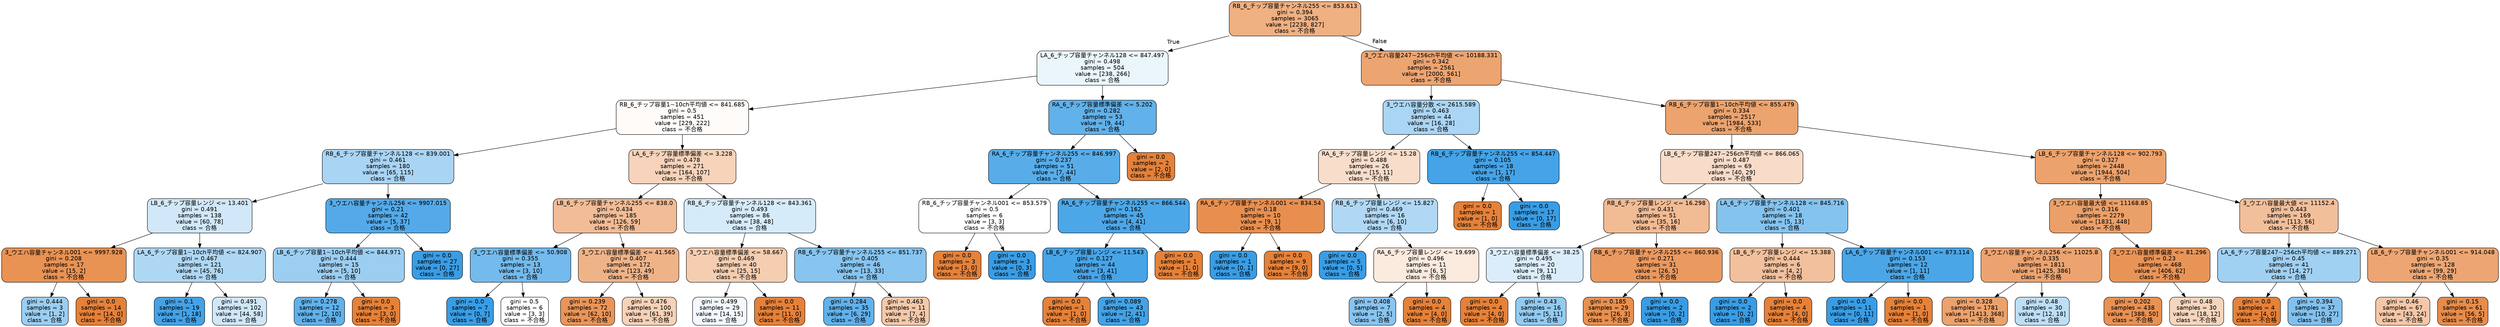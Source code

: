 digraph Tree {
node [shape=box, style="filled, rounded", color="black", fontname="helvetica"] ;
edge [fontname="helvetica"] ;
0 [label="RB_6_チップ容量チャンネル255 <= 853.613\ngini = 0.394\nsamples = 3065\nvalue = [2238, 827]\nclass = 不合格", fillcolor="#efb082"] ;
1 [label="LA_6_チップ容量チャンネル128 <= 847.497\ngini = 0.498\nsamples = 504\nvalue = [238, 266]\nclass = 合格", fillcolor="#eaf5fc"] ;
0 -> 1 [labeldistance=2.5, labelangle=45, headlabel="True"] ;
2 [label="RB_6_チップ容量1~10ch平均値 <= 841.685\ngini = 0.5\nsamples = 451\nvalue = [229, 222]\nclass = 不合格", fillcolor="#fefbf9"] ;
1 -> 2 ;
3 [label="RB_6_チップ容量チャンネル128 <= 839.001\ngini = 0.461\nsamples = 180\nvalue = [65, 115]\nclass = 合格", fillcolor="#a9d4f4"] ;
2 -> 3 ;
4 [label="LB_6_チップ容量レンジ <= 13.401\ngini = 0.491\nsamples = 138\nvalue = [60, 78]\nclass = 合格", fillcolor="#d1e8f9"] ;
3 -> 4 ;
5 [label="3_ウエハ容量チャンネル001 <= 9997.928\ngini = 0.208\nsamples = 17\nvalue = [15, 2]\nclass = 不合格", fillcolor="#e89253"] ;
4 -> 5 ;
6 [label="gini = 0.444\nsamples = 3\nvalue = [1, 2]\nclass = 合格", fillcolor="#9ccef2"] ;
5 -> 6 ;
7 [label="gini = 0.0\nsamples = 14\nvalue = [14, 0]\nclass = 不合格", fillcolor="#e58139"] ;
5 -> 7 ;
8 [label="LA_6_チップ容量1~10ch平均値 <= 824.907\ngini = 0.467\nsamples = 121\nvalue = [45, 76]\nclass = 合格", fillcolor="#aed7f4"] ;
4 -> 8 ;
9 [label="gini = 0.1\nsamples = 19\nvalue = [1, 18]\nclass = 合格", fillcolor="#44a2e6"] ;
8 -> 9 ;
10 [label="gini = 0.491\nsamples = 102\nvalue = [44, 58]\nclass = 合格", fillcolor="#cfe7f9"] ;
8 -> 10 ;
11 [label="3_ウエハ容量チャンネル256 <= 9907.015\ngini = 0.21\nsamples = 42\nvalue = [5, 37]\nclass = 合格", fillcolor="#54aae9"] ;
3 -> 11 ;
12 [label="LB_6_チップ容量1~10ch平均値 <= 844.971\ngini = 0.444\nsamples = 15\nvalue = [5, 10]\nclass = 合格", fillcolor="#9ccef2"] ;
11 -> 12 ;
13 [label="gini = 0.278\nsamples = 12\nvalue = [2, 10]\nclass = 合格", fillcolor="#61b1ea"] ;
12 -> 13 ;
14 [label="gini = 0.0\nsamples = 3\nvalue = [3, 0]\nclass = 不合格", fillcolor="#e58139"] ;
12 -> 14 ;
15 [label="gini = 0.0\nsamples = 27\nvalue = [0, 27]\nclass = 合格", fillcolor="#399de5"] ;
11 -> 15 ;
16 [label="LA_6_チップ容量標準偏差 <= 3.228\ngini = 0.478\nsamples = 271\nvalue = [164, 107]\nclass = 不合格", fillcolor="#f6d3ba"] ;
2 -> 16 ;
17 [label="LB_6_チップ容量チャンネル255 <= 838.0\ngini = 0.434\nsamples = 185\nvalue = [126, 59]\nclass = 不合格", fillcolor="#f1bc96"] ;
16 -> 17 ;
18 [label="3_ウエハ容量標準偏差 <= 50.908\ngini = 0.355\nsamples = 13\nvalue = [3, 10]\nclass = 合格", fillcolor="#74baed"] ;
17 -> 18 ;
19 [label="gini = 0.0\nsamples = 7\nvalue = [0, 7]\nclass = 合格", fillcolor="#399de5"] ;
18 -> 19 ;
20 [label="gini = 0.5\nsamples = 6\nvalue = [3, 3]\nclass = 不合格", fillcolor="#ffffff"] ;
18 -> 20 ;
21 [label="3_ウエハ容量標準偏差 <= 41.565\ngini = 0.407\nsamples = 172\nvalue = [123, 49]\nclass = 不合格", fillcolor="#efb388"] ;
17 -> 21 ;
22 [label="gini = 0.239\nsamples = 72\nvalue = [62, 10]\nclass = 不合格", fillcolor="#e99559"] ;
21 -> 22 ;
23 [label="gini = 0.476\nsamples = 100\nvalue = [61, 39]\nclass = 不合格", fillcolor="#f6d2b8"] ;
21 -> 23 ;
24 [label="RB_6_チップ容量チャンネル128 <= 843.361\ngini = 0.493\nsamples = 86\nvalue = [38, 48]\nclass = 合格", fillcolor="#d6ebfa"] ;
16 -> 24 ;
25 [label="3_ウエハ容量標準偏差 <= 58.667\ngini = 0.469\nsamples = 40\nvalue = [25, 15]\nclass = 不合格", fillcolor="#f5cdb0"] ;
24 -> 25 ;
26 [label="gini = 0.499\nsamples = 29\nvalue = [14, 15]\nclass = 合格", fillcolor="#f2f8fd"] ;
25 -> 26 ;
27 [label="gini = 0.0\nsamples = 11\nvalue = [11, 0]\nclass = 不合格", fillcolor="#e58139"] ;
25 -> 27 ;
28 [label="RB_6_チップ容量チャンネル255 <= 851.737\ngini = 0.405\nsamples = 46\nvalue = [13, 33]\nclass = 合格", fillcolor="#87c4ef"] ;
24 -> 28 ;
29 [label="gini = 0.284\nsamples = 35\nvalue = [6, 29]\nclass = 合格", fillcolor="#62b1ea"] ;
28 -> 29 ;
30 [label="gini = 0.463\nsamples = 11\nvalue = [7, 4]\nclass = 不合格", fillcolor="#f4c9aa"] ;
28 -> 30 ;
31 [label="RA_6_チップ容量標準偏差 <= 5.202\ngini = 0.282\nsamples = 53\nvalue = [9, 44]\nclass = 合格", fillcolor="#61b1ea"] ;
1 -> 31 ;
32 [label="RA_6_チップ容量チャンネル255 <= 846.997\ngini = 0.237\nsamples = 51\nvalue = [7, 44]\nclass = 合格", fillcolor="#58ade9"] ;
31 -> 32 ;
33 [label="RB_6_チップ容量チャンネル001 <= 853.579\ngini = 0.5\nsamples = 6\nvalue = [3, 3]\nclass = 不合格", fillcolor="#ffffff"] ;
32 -> 33 ;
34 [label="gini = 0.0\nsamples = 3\nvalue = [3, 0]\nclass = 不合格", fillcolor="#e58139"] ;
33 -> 34 ;
35 [label="gini = 0.0\nsamples = 3\nvalue = [0, 3]\nclass = 合格", fillcolor="#399de5"] ;
33 -> 35 ;
36 [label="RA_6_チップ容量チャンネル255 <= 866.544\ngini = 0.162\nsamples = 45\nvalue = [4, 41]\nclass = 合格", fillcolor="#4ca7e8"] ;
32 -> 36 ;
37 [label="LB_6_チップ容量レンジ <= 11.543\ngini = 0.127\nsamples = 44\nvalue = [3, 41]\nclass = 合格", fillcolor="#47a4e7"] ;
36 -> 37 ;
38 [label="gini = 0.0\nsamples = 1\nvalue = [1, 0]\nclass = 不合格", fillcolor="#e58139"] ;
37 -> 38 ;
39 [label="gini = 0.089\nsamples = 43\nvalue = [2, 41]\nclass = 合格", fillcolor="#43a2e6"] ;
37 -> 39 ;
40 [label="gini = 0.0\nsamples = 1\nvalue = [1, 0]\nclass = 不合格", fillcolor="#e58139"] ;
36 -> 40 ;
41 [label="gini = 0.0\nsamples = 2\nvalue = [2, 0]\nclass = 不合格", fillcolor="#e58139"] ;
31 -> 41 ;
42 [label="3_ウエハ容量247~256ch平均値 <= 10188.331\ngini = 0.342\nsamples = 2561\nvalue = [2000, 561]\nclass = 不合格", fillcolor="#eca471"] ;
0 -> 42 [labeldistance=2.5, labelangle=-45, headlabel="False"] ;
43 [label="3_ウエハ容量分散 <= 2615.589\ngini = 0.463\nsamples = 44\nvalue = [16, 28]\nclass = 合格", fillcolor="#aad5f4"] ;
42 -> 43 ;
44 [label="RA_6_チップ容量レンジ <= 15.28\ngini = 0.488\nsamples = 26\nvalue = [15, 11]\nclass = 不合格", fillcolor="#f8ddca"] ;
43 -> 44 ;
45 [label="RA_6_チップ容量チャンネル001 <= 834.54\ngini = 0.18\nsamples = 10\nvalue = [9, 1]\nclass = 不合格", fillcolor="#e88f4f"] ;
44 -> 45 ;
46 [label="gini = 0.0\nsamples = 1\nvalue = [0, 1]\nclass = 合格", fillcolor="#399de5"] ;
45 -> 46 ;
47 [label="gini = 0.0\nsamples = 9\nvalue = [9, 0]\nclass = 不合格", fillcolor="#e58139"] ;
45 -> 47 ;
48 [label="RB_6_チップ容量レンジ <= 15.827\ngini = 0.469\nsamples = 16\nvalue = [6, 10]\nclass = 合格", fillcolor="#b0d8f5"] ;
44 -> 48 ;
49 [label="gini = 0.0\nsamples = 5\nvalue = [0, 5]\nclass = 合格", fillcolor="#399de5"] ;
48 -> 49 ;
50 [label="RA_6_チップ容量レンジ <= 19.699\ngini = 0.496\nsamples = 11\nvalue = [6, 5]\nclass = 不合格", fillcolor="#fbeade"] ;
48 -> 50 ;
51 [label="gini = 0.408\nsamples = 7\nvalue = [2, 5]\nclass = 合格", fillcolor="#88c4ef"] ;
50 -> 51 ;
52 [label="gini = 0.0\nsamples = 4\nvalue = [4, 0]\nclass = 不合格", fillcolor="#e58139"] ;
50 -> 52 ;
53 [label="RB_6_チップ容量チャンネル255 <= 854.447\ngini = 0.105\nsamples = 18\nvalue = [1, 17]\nclass = 合格", fillcolor="#45a3e7"] ;
43 -> 53 ;
54 [label="gini = 0.0\nsamples = 1\nvalue = [1, 0]\nclass = 不合格", fillcolor="#e58139"] ;
53 -> 54 ;
55 [label="gini = 0.0\nsamples = 17\nvalue = [0, 17]\nclass = 合格", fillcolor="#399de5"] ;
53 -> 55 ;
56 [label="RB_6_チップ容量1~10ch平均値 <= 855.479\ngini = 0.334\nsamples = 2517\nvalue = [1984, 533]\nclass = 不合格", fillcolor="#eca36e"] ;
42 -> 56 ;
57 [label="LB_6_チップ容量247~256ch平均値 <= 866.065\ngini = 0.487\nsamples = 69\nvalue = [40, 29]\nclass = 不合格", fillcolor="#f8dcc9"] ;
56 -> 57 ;
58 [label="RB_6_チップ容量レンジ <= 16.298\ngini = 0.431\nsamples = 51\nvalue = [35, 16]\nclass = 不合格", fillcolor="#f1bb94"] ;
57 -> 58 ;
59 [label="3_ウエハ容量標準偏差 <= 38.25\ngini = 0.495\nsamples = 20\nvalue = [9, 11]\nclass = 合格", fillcolor="#dbedfa"] ;
58 -> 59 ;
60 [label="gini = 0.0\nsamples = 4\nvalue = [4, 0]\nclass = 不合格", fillcolor="#e58139"] ;
59 -> 60 ;
61 [label="gini = 0.43\nsamples = 16\nvalue = [5, 11]\nclass = 合格", fillcolor="#93caf1"] ;
59 -> 61 ;
62 [label="RB_6_チップ容量チャンネル255 <= 860.936\ngini = 0.271\nsamples = 31\nvalue = [26, 5]\nclass = 不合格", fillcolor="#ea995f"] ;
58 -> 62 ;
63 [label="gini = 0.185\nsamples = 29\nvalue = [26, 3]\nclass = 不合格", fillcolor="#e89050"] ;
62 -> 63 ;
64 [label="gini = 0.0\nsamples = 2\nvalue = [0, 2]\nclass = 合格", fillcolor="#399de5"] ;
62 -> 64 ;
65 [label="LA_6_チップ容量チャンネル128 <= 845.716\ngini = 0.401\nsamples = 18\nvalue = [5, 13]\nclass = 合格", fillcolor="#85c3ef"] ;
57 -> 65 ;
66 [label="LB_6_チップ容量レンジ <= 15.388\ngini = 0.444\nsamples = 6\nvalue = [4, 2]\nclass = 不合格", fillcolor="#f2c09c"] ;
65 -> 66 ;
67 [label="gini = 0.0\nsamples = 2\nvalue = [0, 2]\nclass = 合格", fillcolor="#399de5"] ;
66 -> 67 ;
68 [label="gini = 0.0\nsamples = 4\nvalue = [4, 0]\nclass = 不合格", fillcolor="#e58139"] ;
66 -> 68 ;
69 [label="LA_6_チップ容量チャンネル001 <= 873.114\ngini = 0.153\nsamples = 12\nvalue = [1, 11]\nclass = 合格", fillcolor="#4ba6e7"] ;
65 -> 69 ;
70 [label="gini = 0.0\nsamples = 11\nvalue = [0, 11]\nclass = 合格", fillcolor="#399de5"] ;
69 -> 70 ;
71 [label="gini = 0.0\nsamples = 1\nvalue = [1, 0]\nclass = 不合格", fillcolor="#e58139"] ;
69 -> 71 ;
72 [label="LB_6_チップ容量チャンネル128 <= 902.793\ngini = 0.327\nsamples = 2448\nvalue = [1944, 504]\nclass = 不合格", fillcolor="#eca26c"] ;
56 -> 72 ;
73 [label="3_ウエハ容量最大値 <= 11168.85\ngini = 0.316\nsamples = 2279\nvalue = [1831, 448]\nclass = 不合格", fillcolor="#eba069"] ;
72 -> 73 ;
74 [label="3_ウエハ容量チャンネル256 <= 11025.8\ngini = 0.335\nsamples = 1811\nvalue = [1425, 386]\nclass = 不合格", fillcolor="#eca36f"] ;
73 -> 74 ;
75 [label="gini = 0.328\nsamples = 1781\nvalue = [1413, 368]\nclass = 不合格", fillcolor="#eca26d"] ;
74 -> 75 ;
76 [label="gini = 0.48\nsamples = 30\nvalue = [12, 18]\nclass = 合格", fillcolor="#bddef6"] ;
74 -> 76 ;
77 [label="3_ウエハ容量標準偏差 <= 81.296\ngini = 0.23\nsamples = 468\nvalue = [406, 62]\nclass = 不合格", fillcolor="#e99457"] ;
73 -> 77 ;
78 [label="gini = 0.202\nsamples = 438\nvalue = [388, 50]\nclass = 不合格", fillcolor="#e89153"] ;
77 -> 78 ;
79 [label="gini = 0.48\nsamples = 30\nvalue = [18, 12]\nclass = 不合格", fillcolor="#f6d5bd"] ;
77 -> 79 ;
80 [label="3_ウエハ容量最大値 <= 11152.4\ngini = 0.443\nsamples = 169\nvalue = [113, 56]\nclass = 不合格", fillcolor="#f2bf9b"] ;
72 -> 80 ;
81 [label="LA_6_チップ容量247~256ch平均値 <= 889.271\ngini = 0.45\nsamples = 41\nvalue = [14, 27]\nclass = 合格", fillcolor="#a0d0f2"] ;
80 -> 81 ;
82 [label="gini = 0.0\nsamples = 4\nvalue = [4, 0]\nclass = 不合格", fillcolor="#e58139"] ;
81 -> 82 ;
83 [label="gini = 0.394\nsamples = 37\nvalue = [10, 27]\nclass = 合格", fillcolor="#82c1ef"] ;
81 -> 83 ;
84 [label="LB_6_チップ容量チャンネル001 <= 914.048\ngini = 0.35\nsamples = 128\nvalue = [99, 29]\nclass = 不合格", fillcolor="#eda673"] ;
80 -> 84 ;
85 [label="gini = 0.46\nsamples = 67\nvalue = [43, 24]\nclass = 不合格", fillcolor="#f4c7a8"] ;
84 -> 85 ;
86 [label="gini = 0.15\nsamples = 61\nvalue = [56, 5]\nclass = 不合格", fillcolor="#e78c4b"] ;
84 -> 86 ;
}